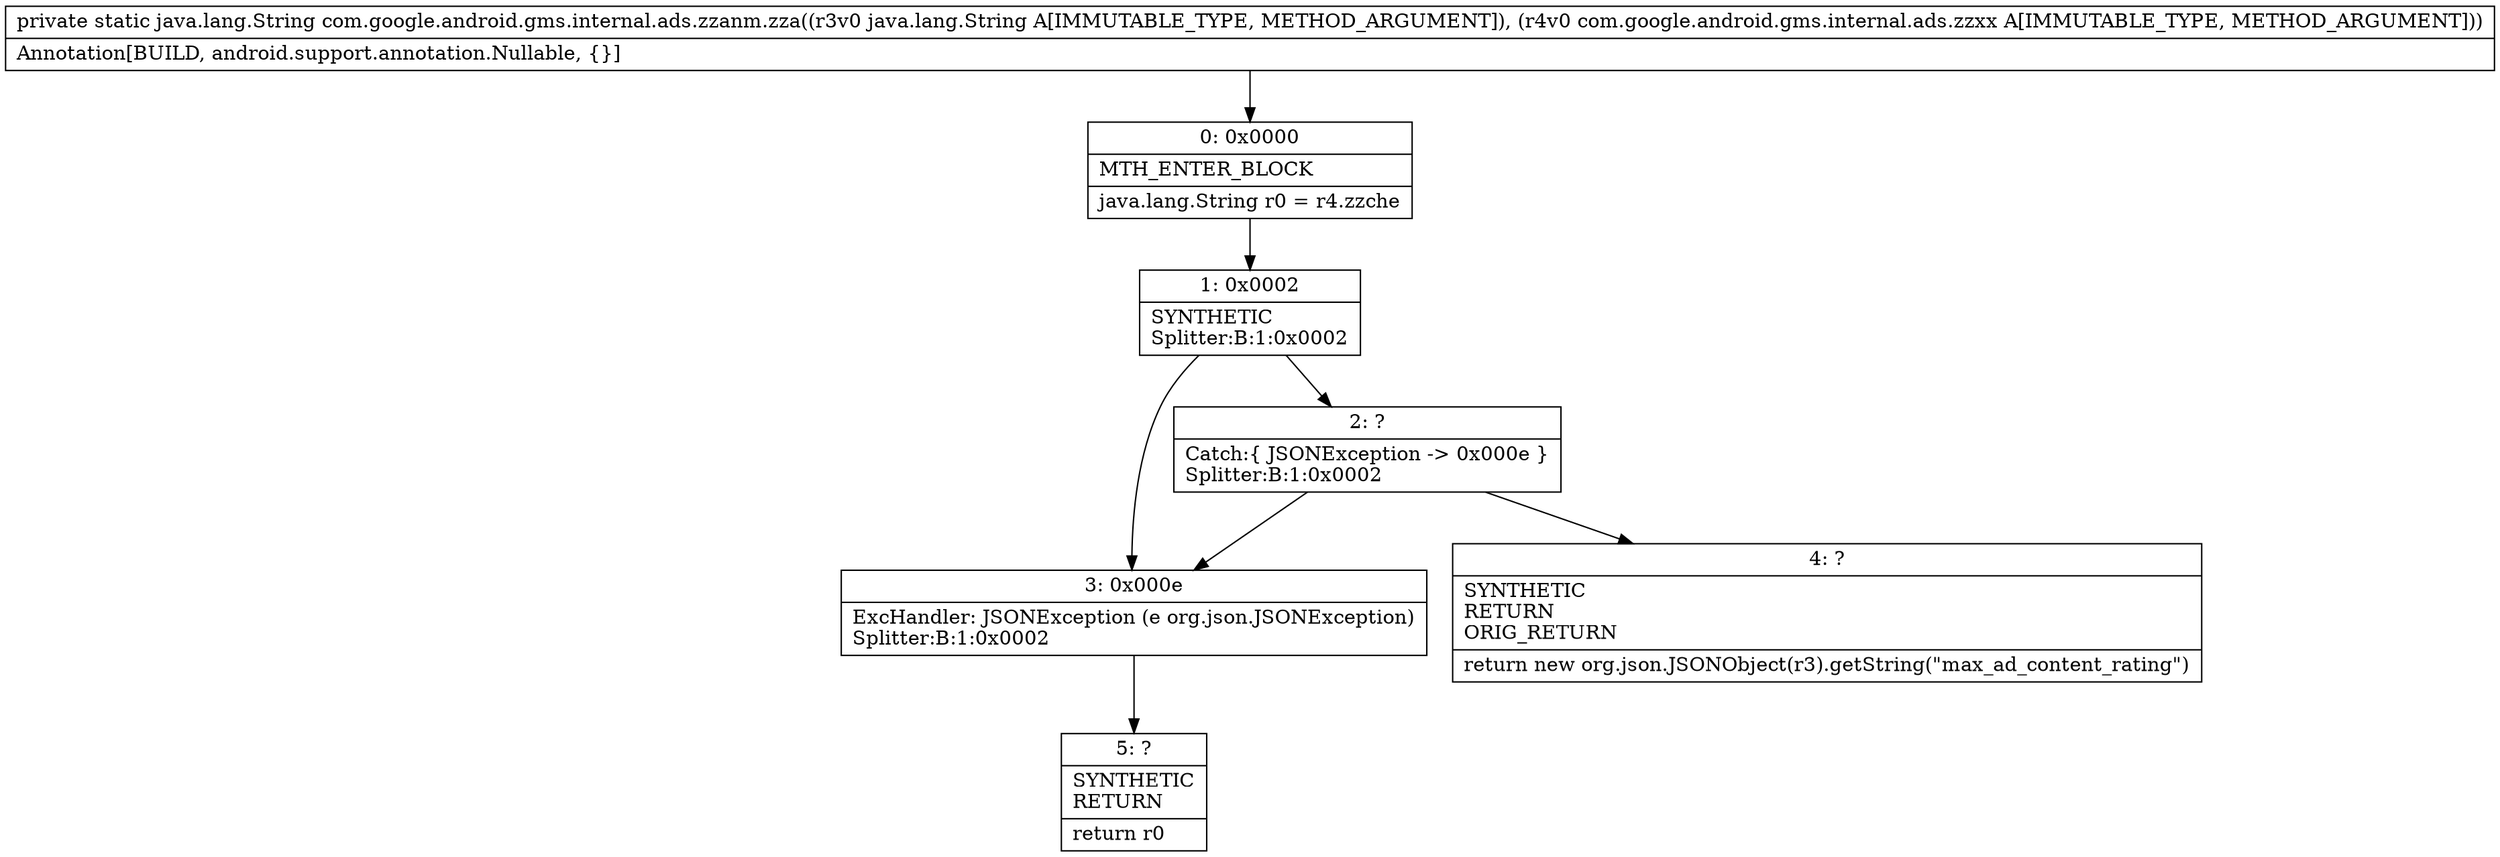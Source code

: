 digraph "CFG forcom.google.android.gms.internal.ads.zzanm.zza(Ljava\/lang\/String;Lcom\/google\/android\/gms\/internal\/ads\/zzxx;)Ljava\/lang\/String;" {
Node_0 [shape=record,label="{0\:\ 0x0000|MTH_ENTER_BLOCK\l|java.lang.String r0 = r4.zzche\l}"];
Node_1 [shape=record,label="{1\:\ 0x0002|SYNTHETIC\lSplitter:B:1:0x0002\l}"];
Node_2 [shape=record,label="{2\:\ ?|Catch:\{ JSONException \-\> 0x000e \}\lSplitter:B:1:0x0002\l}"];
Node_3 [shape=record,label="{3\:\ 0x000e|ExcHandler: JSONException (e org.json.JSONException)\lSplitter:B:1:0x0002\l}"];
Node_4 [shape=record,label="{4\:\ ?|SYNTHETIC\lRETURN\lORIG_RETURN\l|return new org.json.JSONObject(r3).getString(\"max_ad_content_rating\")\l}"];
Node_5 [shape=record,label="{5\:\ ?|SYNTHETIC\lRETURN\l|return r0\l}"];
MethodNode[shape=record,label="{private static java.lang.String com.google.android.gms.internal.ads.zzanm.zza((r3v0 java.lang.String A[IMMUTABLE_TYPE, METHOD_ARGUMENT]), (r4v0 com.google.android.gms.internal.ads.zzxx A[IMMUTABLE_TYPE, METHOD_ARGUMENT]))  | Annotation[BUILD, android.support.annotation.Nullable, \{\}]\l}"];
MethodNode -> Node_0;
Node_0 -> Node_1;
Node_1 -> Node_2;
Node_1 -> Node_3;
Node_2 -> Node_3;
Node_2 -> Node_4;
Node_3 -> Node_5;
}

